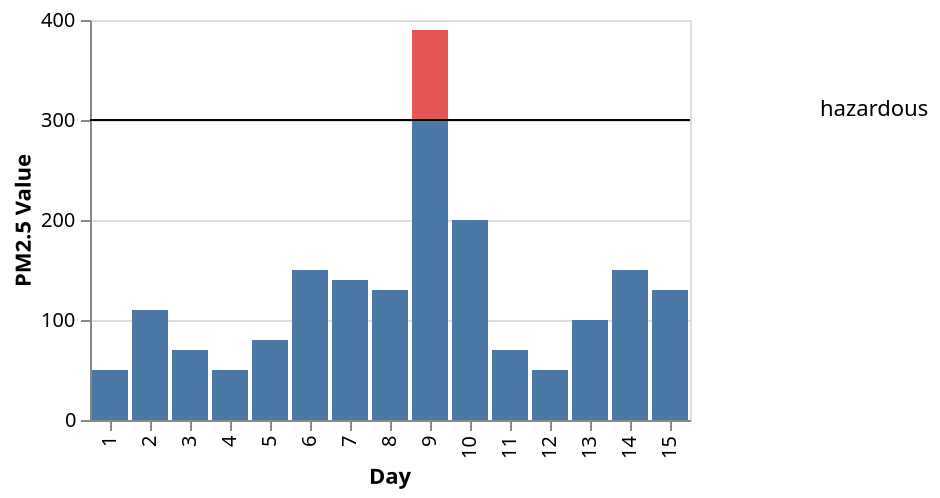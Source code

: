 {
  "$schema": "https://vega.github.io/schema/vega-lite/v2.json",
  "description": "The PM2.5 value of Beijing observed 15 days, highlighting the days when PM2.5 level is hazardous to human health",
    "layer": [{
      "data": {
        "values": [
          {"Day": 1, "Value": 50},
          {"Day": 2, "Value": 110},
          {"Day": 3, "Value": 70},
          {"Day": 4, "Value": 50},
          {"Day": 5, "Value": 80},
          {"Day": 6, "Value": 150},
          {"Day": 7, "Value": 140},
          {"Day": 8, "Value": 130},
          {"Day": 9, "Value": 390},
          {"Day": 10, "Value": 200},
          {"Day": 11, "Value": 70},
          {"Day": 12, "Value": 50},
          {"Day": 13, "Value": 100},
          {"Day": 14, "Value": 150},
          {"Day": 15, "Value": 130}
        ]
      },
      "layer": [{
        "mark": "bar",
        "encoding": {
          "x": {"field": "Day", "type": "ordinal"},
          "y": {"field": "Value", "type": "quantitative"}
        }
      }, {
        "mark": "bar",
        "transform": [
          {"filter": "datum.Value >= 300"},
          {"calculate": "300", "as": "baseline"}
        ],
        "encoding": {
          "x": {"field": "Day", "type": "ordinal"},
          "y": {"field": "baseline", "type": "quantitative"},
          "y2": {"field": "Value", "type": "quantitative"},
          "color": {"value": "#e45755"}
        }
      }
    ]}, {
      "data": {
         "values": [
          {"ThresholdValue": 300, "Threshold": "hazardous"}
        ]
      },
      "layer": [{
        "mark": "rule",
        "encoding": {
          "y": {"field": "ThresholdValue", "type": "quantitative"}
        }
      }, {
        "mark": {
          "type": "text",
          "align": "left",
          "dx": 215,
          "dy": -5
        },
        "encoding": {
          "y": {
            "field": "ThresholdValue",
            "type": "quantitative",
            "axis": {"title": "PM2.5 Value"}
          },
          "text": {"field": "Threshold", "type": "ordinal"}
        }
      }]
    }
  ]
}
